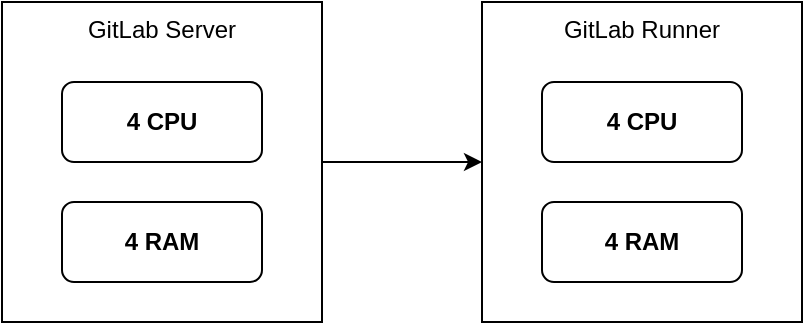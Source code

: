 <mxfile version="20.8.16" type="device"><diagram name="Page-1" id="6QdrOZkR4AuLhcPQX0bM"><mxGraphModel dx="794" dy="511" grid="1" gridSize="10" guides="1" tooltips="1" connect="1" arrows="1" fold="1" page="1" pageScale="1" pageWidth="850" pageHeight="1100" math="0" shadow="0"><root><mxCell id="0"/><mxCell id="1" parent="0"/><mxCell id="dJ0Ah6pTGaIZibvvEUMs-8" style="edgeStyle=orthogonalEdgeStyle;rounded=0;orthogonalLoop=1;jettySize=auto;html=1;" edge="1" parent="1" source="dJ0Ah6pTGaIZibvvEUMs-1" target="dJ0Ah6pTGaIZibvvEUMs-2"><mxGeometry relative="1" as="geometry"/></mxCell><mxCell id="dJ0Ah6pTGaIZibvvEUMs-1" value="GitLab Server" style="rounded=0;whiteSpace=wrap;html=1;verticalAlign=top;" vertex="1" parent="1"><mxGeometry x="160" y="80" width="160" height="160" as="geometry"/></mxCell><mxCell id="dJ0Ah6pTGaIZibvvEUMs-2" value="GitLab Runner" style="rounded=0;whiteSpace=wrap;html=1;verticalAlign=top;" vertex="1" parent="1"><mxGeometry x="400" y="80" width="160" height="160" as="geometry"/></mxCell><mxCell id="dJ0Ah6pTGaIZibvvEUMs-3" value="4 CPU" style="rounded=1;whiteSpace=wrap;html=1;fontStyle=1" vertex="1" parent="1"><mxGeometry x="190" y="120" width="100" height="40" as="geometry"/></mxCell><mxCell id="dJ0Ah6pTGaIZibvvEUMs-4" value="4 RAM" style="rounded=1;whiteSpace=wrap;html=1;fontStyle=1" vertex="1" parent="1"><mxGeometry x="190" y="180" width="100" height="40" as="geometry"/></mxCell><mxCell id="dJ0Ah6pTGaIZibvvEUMs-6" value="4 CPU" style="rounded=1;whiteSpace=wrap;html=1;fontStyle=1" vertex="1" parent="1"><mxGeometry x="430" y="120" width="100" height="40" as="geometry"/></mxCell><mxCell id="dJ0Ah6pTGaIZibvvEUMs-7" value="4 RAM" style="rounded=1;whiteSpace=wrap;html=1;fontStyle=1" vertex="1" parent="1"><mxGeometry x="430" y="180" width="100" height="40" as="geometry"/></mxCell></root></mxGraphModel></diagram></mxfile>